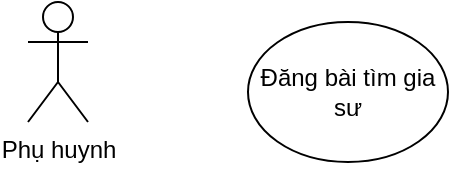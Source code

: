 <mxfile version="24.6.4" type="github">
  <diagram name="Page-1" id="cgTWh9osDXxHB06LjXV_">
    <mxGraphModel dx="838" dy="631" grid="1" gridSize="10" guides="1" tooltips="1" connect="1" arrows="1" fold="1" page="1" pageScale="1" pageWidth="827" pageHeight="1169" math="0" shadow="0">
      <root>
        <mxCell id="0" />
        <mxCell id="1" parent="0" />
        <mxCell id="qDIqOWEdFmqWjxyXl2aB-1" value="Phụ huynh&lt;div&gt;&lt;br&gt;&lt;/div&gt;" style="shape=umlActor;verticalLabelPosition=bottom;verticalAlign=top;html=1;outlineConnect=0;" vertex="1" parent="1">
          <mxGeometry x="120" y="240" width="30" height="60" as="geometry" />
        </mxCell>
        <mxCell id="qDIqOWEdFmqWjxyXl2aB-14" value="Đăng bài tìm gia sư" style="ellipse;whiteSpace=wrap;html=1;" vertex="1" parent="1">
          <mxGeometry x="230" y="250" width="100" height="70" as="geometry" />
        </mxCell>
      </root>
    </mxGraphModel>
  </diagram>
</mxfile>
